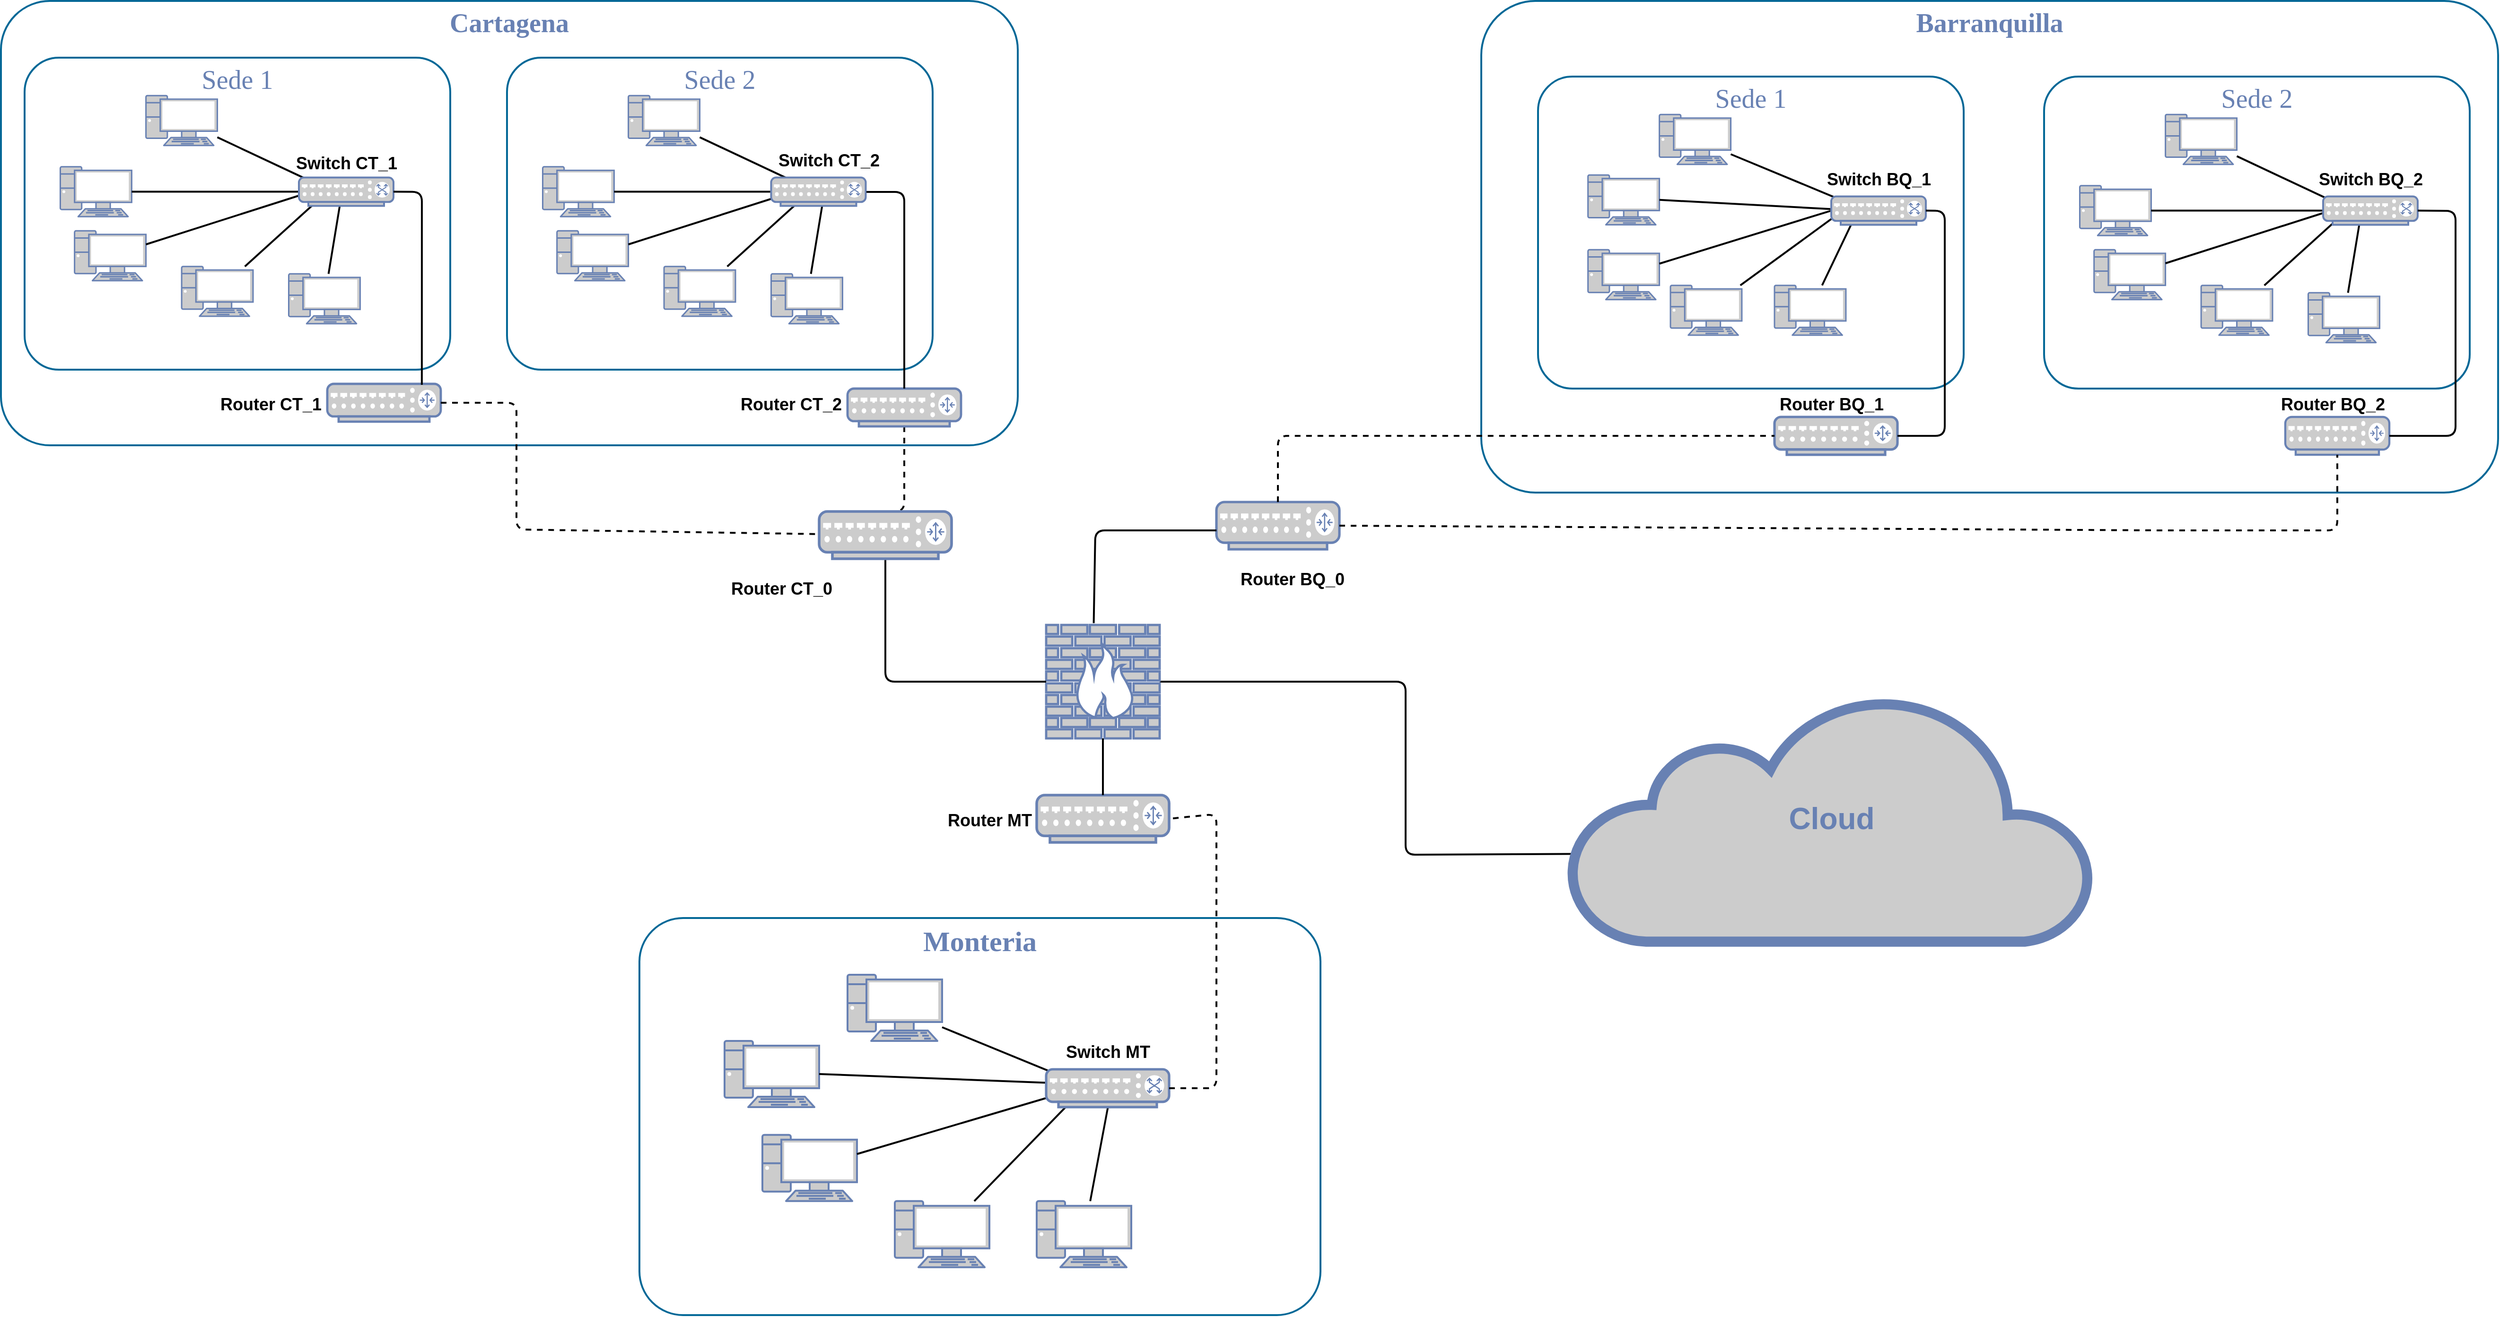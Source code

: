 <mxfile version="15.2.9" type="github">
  <diagram name="Page-1" id="bfe91b75-5d2c-26a0-9c1d-138518896778">
    <mxGraphModel dx="2844" dy="1600" grid="1" gridSize="10" guides="1" tooltips="1" connect="1" arrows="1" fold="1" page="1" pageScale="1" pageWidth="1100" pageHeight="850" background="none" math="0" shadow="0">
      <root>
        <mxCell id="0" />
        <mxCell id="1" parent="0" />
        <mxCell id="7c3789c024ecab99-81" value="&lt;b&gt;&lt;font style=&quot;font-size: 30px&quot;&gt;Monteria&lt;/font&gt;&lt;/b&gt;" style="rounded=1;whiteSpace=wrap;html=1;shadow=0;comic=0;strokeColor=#036897;strokeWidth=2;fillColor=none;fontFamily=Verdana;fontSize=28;fontColor=#6881B3;align=center;arcSize=11;verticalAlign=top;" parent="1" vertex="1">
          <mxGeometry x="750" y="990" width="720" height="420" as="geometry" />
        </mxCell>
        <mxCell id="7c3789c024ecab99-78" value="&lt;b&gt;Cartagena&lt;/b&gt;" style="rounded=1;whiteSpace=wrap;html=1;shadow=0;comic=0;strokeColor=#036897;strokeWidth=2;fillColor=none;fontFamily=Verdana;fontSize=28;fontColor=#6881B3;align=center;arcSize=11;verticalAlign=top;" parent="1" vertex="1">
          <mxGeometry x="75" y="20" width="1075" height="470" as="geometry" />
        </mxCell>
        <mxCell id="7c3789c024ecab99-55" style="edgeStyle=none;html=1;labelBackgroundColor=none;endArrow=none;endFill=0;strokeWidth=2;fontFamily=Verdana;fontSize=28;fontColor=#6881B3;entryX=0.03;entryY=0.643;entryDx=0;entryDy=0;entryPerimeter=0;" parent="1" source="7c3789c024ecab99-8" target="7c3789c024ecab99-53" edge="1">
          <mxGeometry relative="1" as="geometry">
            <mxPoint x="1677" y="730" as="targetPoint" />
            <Array as="points">
              <mxPoint x="1560" y="740" />
              <mxPoint x="1560" y="923" />
            </Array>
          </mxGeometry>
        </mxCell>
        <mxCell id="7c3789c024ecab99-8" value="" style="fontColor=#0066CC;verticalAlign=top;verticalLabelPosition=bottom;labelPosition=center;align=center;html=1;fillColor=#CCCCCC;strokeColor=#6881B3;gradientColor=none;gradientDirection=north;strokeWidth=2;shape=mxgraph.networks.firewall;rounded=0;shadow=0;comic=0;" parent="1" vertex="1">
          <mxGeometry x="1180" y="680" width="120" height="120" as="geometry" />
        </mxCell>
        <mxCell id="7c3789c024ecab99-18" style="edgeStyle=orthogonalEdgeStyle;html=1;labelBackgroundColor=none;endArrow=none;endFill=0;strokeWidth=2;fontFamily=Verdana;fontSize=15;fontColor=#036897;exitX=0.5;exitY=1;exitDx=0;exitDy=0;exitPerimeter=0;dashed=1;entryX=0.5;entryY=0;entryDx=0;entryDy=0;entryPerimeter=0;" parent="1" source="yyra12qCLpLjniCXc0N1-67" target="7c3789c024ecab99-10" edge="1">
          <mxGeometry relative="1" as="geometry">
            <mxPoint x="1110" y="310" as="targetPoint" />
            <Array as="points">
              <mxPoint x="1030" y="560" />
            </Array>
            <mxPoint x="1240" y="140" as="sourcePoint" />
          </mxGeometry>
        </mxCell>
        <mxCell id="7c3789c024ecab99-52" style="edgeStyle=none;html=1;labelBackgroundColor=none;endArrow=none;endFill=0;strokeWidth=2;fontFamily=Verdana;fontSize=15;fontColor=#036897;entryX=0;entryY=0.5;entryDx=0;entryDy=0;entryPerimeter=0;" parent="1" source="7c3789c024ecab99-10" target="7c3789c024ecab99-8" edge="1">
          <mxGeometry relative="1" as="geometry">
            <mxPoint x="1030" y="800" as="targetPoint" />
            <Array as="points">
              <mxPoint x="1010" y="740" />
            </Array>
          </mxGeometry>
        </mxCell>
        <mxCell id="7c3789c024ecab99-10" value="" style="fontColor=#0066CC;verticalAlign=top;verticalLabelPosition=bottom;labelPosition=center;align=center;html=1;fillColor=#CCCCCC;strokeColor=#6881B3;gradientColor=none;gradientDirection=north;strokeWidth=2;shape=mxgraph.networks.router;rounded=0;shadow=0;comic=0;" parent="1" vertex="1">
          <mxGeometry x="940" y="560" width="140" height="50" as="geometry" />
        </mxCell>
        <mxCell id="7c3789c024ecab99-34" value="" style="fontColor=#0066CC;verticalAlign=top;verticalLabelPosition=bottom;labelPosition=center;align=center;html=1;fillColor=#CCCCCC;strokeColor=#6881B3;gradientColor=none;gradientDirection=north;strokeWidth=2;shape=mxgraph.networks.pc;rounded=0;shadow=0;comic=0;" parent="1" vertex="1">
          <mxGeometry x="970.0" y="1050.002" width="100" height="70" as="geometry" />
        </mxCell>
        <mxCell id="7c3789c024ecab99-35" value="" style="fontColor=#0066CC;verticalAlign=top;verticalLabelPosition=bottom;labelPosition=center;align=center;html=1;fillColor=#CCCCCC;strokeColor=#6881B3;gradientColor=none;gradientDirection=north;strokeWidth=2;shape=mxgraph.networks.pc;rounded=0;shadow=0;comic=0;" parent="1" vertex="1">
          <mxGeometry x="840.0" y="1120.002" width="100" height="70" as="geometry" />
        </mxCell>
        <mxCell id="7c3789c024ecab99-37" value="" style="fontColor=#0066CC;verticalAlign=top;verticalLabelPosition=bottom;labelPosition=center;align=center;html=1;fillColor=#CCCCCC;strokeColor=#6881B3;gradientColor=none;gradientDirection=north;strokeWidth=2;shape=mxgraph.networks.pc;rounded=0;shadow=0;comic=0;" parent="1" vertex="1">
          <mxGeometry x="880.0" y="1219.412" width="100" height="70" as="geometry" />
        </mxCell>
        <mxCell id="7c3789c024ecab99-39" value="" style="fontColor=#0066CC;verticalAlign=top;verticalLabelPosition=bottom;labelPosition=center;align=center;html=1;fillColor=#CCCCCC;strokeColor=#6881B3;gradientColor=none;gradientDirection=north;strokeWidth=2;shape=mxgraph.networks.pc;rounded=0;shadow=0;comic=0;" parent="1" vertex="1">
          <mxGeometry x="1020.0" y="1289.412" width="100" height="70" as="geometry" />
        </mxCell>
        <mxCell id="7c3789c024ecab99-41" value="" style="fontColor=#0066CC;verticalAlign=top;verticalLabelPosition=bottom;labelPosition=center;align=center;html=1;fillColor=#CCCCCC;strokeColor=#6881B3;gradientColor=none;gradientDirection=north;strokeWidth=2;shape=mxgraph.networks.pc;rounded=0;shadow=0;comic=0;" parent="1" vertex="1">
          <mxGeometry x="1170.0" y="1289.412" width="100" height="70" as="geometry" />
        </mxCell>
        <mxCell id="7c3789c024ecab99-33" style="edgeStyle=none;html=1;labelBackgroundColor=none;endArrow=none;endFill=0;strokeWidth=2;fontFamily=Verdana;fontSize=15;fontColor=#036897;" parent="1" source="7c3789c024ecab99-34" edge="1">
          <mxGeometry relative="1" as="geometry">
            <mxPoint x="1200" y="1158.81" as="targetPoint" />
          </mxGeometry>
        </mxCell>
        <mxCell id="7c3789c024ecab99-36" style="edgeStyle=none;html=1;labelBackgroundColor=none;endArrow=none;endFill=0;strokeWidth=2;fontFamily=Verdana;fontSize=15;fontColor=#036897;" parent="1" source="7c3789c024ecab99-37" edge="1">
          <mxGeometry relative="1" as="geometry">
            <mxPoint x="1200" y="1174.501" as="targetPoint" />
          </mxGeometry>
        </mxCell>
        <mxCell id="7c3789c024ecab99-38" style="edgeStyle=none;html=1;labelBackgroundColor=none;endArrow=none;endFill=0;strokeWidth=2;fontFamily=Verdana;fontSize=15;fontColor=#036897;" parent="1" source="7c3789c024ecab99-39" edge="1">
          <mxGeometry relative="1" as="geometry">
            <mxPoint x="1220" y="1170" as="targetPoint" />
          </mxGeometry>
        </mxCell>
        <mxCell id="7c3789c024ecab99-40" style="edgeStyle=none;html=1;labelBackgroundColor=none;endArrow=none;endFill=0;strokeWidth=2;fontFamily=Verdana;fontSize=15;fontColor=#036897;" parent="1" source="7c3789c024ecab99-41" edge="1">
          <mxGeometry relative="1" as="geometry">
            <mxPoint x="1247.177" y="1180" as="targetPoint" />
          </mxGeometry>
        </mxCell>
        <mxCell id="7c3789c024ecab99-53" value="&lt;b&gt;&lt;font style=&quot;font-size: 32px&quot;&gt;Cloud&lt;/font&gt;&lt;/b&gt;" style="html=1;fillColor=#CCCCCC;strokeColor=#6881B3;gradientColor=none;gradientDirection=north;strokeWidth=2;shape=mxgraph.networks.cloud;fontColor=#6881B3;rounded=0;shadow=0;comic=0;align=center;fontSize=28;" parent="1" vertex="1">
          <mxGeometry x="1735" y="755" width="550" height="260" as="geometry" />
        </mxCell>
        <mxCell id="yyra12qCLpLjniCXc0N1-17" value="" style="group" vertex="1" connectable="0" parent="1">
          <mxGeometry x="100" y="80" width="450" height="330" as="geometry" />
        </mxCell>
        <mxCell id="7c3789c024ecab99-82" value="Sede 1" style="rounded=1;whiteSpace=wrap;html=1;shadow=0;comic=0;strokeColor=#036897;strokeWidth=2;fillColor=none;fontFamily=Verdana;fontSize=28;fontColor=#6881B3;align=center;arcSize=11;verticalAlign=top;" parent="yyra12qCLpLjniCXc0N1-17" vertex="1">
          <mxGeometry width="450" height="330" as="geometry" />
        </mxCell>
        <mxCell id="7c3789c024ecab99-61" value="" style="fontColor=#0066CC;verticalAlign=top;verticalLabelPosition=bottom;labelPosition=center;align=center;html=1;fillColor=#CCCCCC;strokeColor=#6881B3;gradientColor=none;gradientDirection=north;strokeWidth=2;shape=mxgraph.networks.pc;rounded=0;shadow=0;comic=0;" parent="yyra12qCLpLjniCXc0N1-17" vertex="1">
          <mxGeometry x="128.302" y="40.119" width="75.472" height="52.706" as="geometry" />
        </mxCell>
        <mxCell id="7c3789c024ecab99-62" value="" style="fontColor=#0066CC;verticalAlign=top;verticalLabelPosition=bottom;labelPosition=center;align=center;html=1;fillColor=#CCCCCC;strokeColor=#6881B3;gradientColor=none;gradientDirection=north;strokeWidth=2;shape=mxgraph.networks.pc;rounded=0;shadow=0;comic=0;" parent="yyra12qCLpLjniCXc0N1-17" vertex="1">
          <mxGeometry x="37.736" y="115.413" width="75.472" height="52.706" as="geometry" />
        </mxCell>
        <mxCell id="7c3789c024ecab99-63" value="" style="fontColor=#0066CC;verticalAlign=top;verticalLabelPosition=bottom;labelPosition=center;align=center;html=1;fillColor=#CCCCCC;strokeColor=#6881B3;gradientColor=none;gradientDirection=north;strokeWidth=2;shape=mxgraph.networks.pc;rounded=0;shadow=0;comic=0;" parent="yyra12qCLpLjniCXc0N1-17" vertex="1">
          <mxGeometry x="52.83" y="183.178" width="75.472" height="52.706" as="geometry" />
        </mxCell>
        <mxCell id="7c3789c024ecab99-64" value="" style="fontColor=#0066CC;verticalAlign=top;verticalLabelPosition=bottom;labelPosition=center;align=center;html=1;fillColor=#CCCCCC;strokeColor=#6881B3;gradientColor=none;gradientDirection=north;strokeWidth=2;shape=mxgraph.networks.pc;rounded=0;shadow=0;comic=0;" parent="yyra12qCLpLjniCXc0N1-17" vertex="1">
          <mxGeometry x="166.038" y="220.825" width="75.472" height="52.706" as="geometry" />
        </mxCell>
        <mxCell id="7c3789c024ecab99-65" value="" style="fontColor=#0066CC;verticalAlign=top;verticalLabelPosition=bottom;labelPosition=center;align=center;html=1;fillColor=#CCCCCC;strokeColor=#6881B3;gradientColor=none;gradientDirection=north;strokeWidth=2;shape=mxgraph.networks.pc;rounded=0;shadow=0;comic=0;" parent="yyra12qCLpLjniCXc0N1-17" vertex="1">
          <mxGeometry x="279.245" y="228.663" width="75.472" height="52.706" as="geometry" />
        </mxCell>
        <mxCell id="7c3789c024ecab99-68" style="edgeStyle=none;html=1;labelBackgroundColor=none;endArrow=none;endFill=0;strokeWidth=2;fontFamily=Verdana;fontSize=15;fontColor=#036897;" parent="yyra12qCLpLjniCXc0N1-17" source="7c3789c024ecab99-61" edge="1">
          <mxGeometry y="10" as="geometry">
            <mxPoint x="301.887" y="130.327" as="targetPoint" />
          </mxGeometry>
        </mxCell>
        <mxCell id="7c3789c024ecab99-69" style="edgeStyle=none;html=1;labelBackgroundColor=none;endArrow=none;endFill=0;strokeWidth=2;fontFamily=Verdana;fontSize=15;fontColor=#036897;" parent="yyra12qCLpLjniCXc0N1-17" source="7c3789c024ecab99-63" edge="1">
          <mxGeometry y="10" as="geometry">
            <mxPoint x="301.887" y="142.142" as="targetPoint" />
          </mxGeometry>
        </mxCell>
        <mxCell id="7c3789c024ecab99-70" style="edgeStyle=none;html=1;labelBackgroundColor=none;endArrow=none;endFill=0;strokeWidth=2;fontFamily=Verdana;fontSize=15;fontColor=#036897;" parent="yyra12qCLpLjniCXc0N1-17" source="7c3789c024ecab99-64" edge="1">
          <mxGeometry y="10" as="geometry">
            <mxPoint x="311.502" y="149.604" as="targetPoint" />
          </mxGeometry>
        </mxCell>
        <mxCell id="7c3789c024ecab99-71" style="edgeStyle=none;html=1;labelBackgroundColor=none;endArrow=none;endFill=0;strokeWidth=2;fontFamily=Verdana;fontSize=15;fontColor=#036897;" parent="yyra12qCLpLjniCXc0N1-17" source="7c3789c024ecab99-65" edge="1">
          <mxGeometry y="10" as="geometry">
            <mxPoint x="334.35" y="149.604" as="targetPoint" />
          </mxGeometry>
        </mxCell>
        <mxCell id="yyra12qCLpLjniCXc0N1-8" value="" style="endArrow=none;html=1;entryX=0;entryY=0.5;entryDx=0;entryDy=0;entryPerimeter=0;exitX=1;exitY=0.5;exitDx=0;exitDy=0;exitPerimeter=0;strokeWidth=2;strokeColor=#000000;" edge="1" parent="yyra12qCLpLjniCXc0N1-17" source="7c3789c024ecab99-62">
          <mxGeometry y="10" width="50" height="50" as="geometry">
            <mxPoint x="158.491" y="168.118" as="sourcePoint" />
            <mxPoint x="294.34" y="141.765" as="targetPoint" />
          </mxGeometry>
        </mxCell>
        <mxCell id="yyra12qCLpLjniCXc0N1-116" value="" style="fontColor=#0066CC;verticalAlign=top;verticalLabelPosition=bottom;labelPosition=center;align=center;html=1;outlineConnect=0;fillColor=#CCCCCC;strokeColor=#6881B3;gradientColor=none;gradientDirection=north;strokeWidth=2;shape=mxgraph.networks.switch;" vertex="1" parent="yyra12qCLpLjniCXc0N1-17">
          <mxGeometry x="290" y="126.77" width="100" height="30" as="geometry" />
        </mxCell>
        <mxCell id="yyra12qCLpLjniCXc0N1-124" value="&lt;font style=&quot;font-size: 18px&quot;&gt;Switch CT_1&lt;/font&gt;" style="text;strokeColor=none;fillColor=none;html=1;fontSize=24;fontStyle=1;verticalAlign=middle;align=center;strokeWidth=0;" vertex="1" parent="yyra12qCLpLjniCXc0N1-17">
          <mxGeometry x="290" y="90" width="100" height="40" as="geometry" />
        </mxCell>
        <mxCell id="yyra12qCLpLjniCXc0N1-18" value="" style="group" vertex="1" connectable="0" parent="1">
          <mxGeometry x="610" y="80" width="450" height="330" as="geometry" />
        </mxCell>
        <mxCell id="yyra12qCLpLjniCXc0N1-19" value="Sede 2" style="rounded=1;whiteSpace=wrap;html=1;shadow=0;comic=0;strokeColor=#036897;strokeWidth=2;fillColor=none;fontFamily=Verdana;fontSize=28;fontColor=#6881B3;align=center;arcSize=11;verticalAlign=top;" vertex="1" parent="yyra12qCLpLjniCXc0N1-18">
          <mxGeometry width="450" height="330" as="geometry" />
        </mxCell>
        <mxCell id="yyra12qCLpLjniCXc0N1-20" value="" style="fontColor=#0066CC;verticalAlign=top;verticalLabelPosition=bottom;labelPosition=center;align=center;html=1;fillColor=#CCCCCC;strokeColor=#6881B3;gradientColor=none;gradientDirection=north;strokeWidth=2;shape=mxgraph.networks.pc;rounded=0;shadow=0;comic=0;" vertex="1" parent="yyra12qCLpLjniCXc0N1-18">
          <mxGeometry x="128.302" y="40.119" width="75.472" height="52.706" as="geometry" />
        </mxCell>
        <mxCell id="yyra12qCLpLjniCXc0N1-21" value="" style="fontColor=#0066CC;verticalAlign=top;verticalLabelPosition=bottom;labelPosition=center;align=center;html=1;fillColor=#CCCCCC;strokeColor=#6881B3;gradientColor=none;gradientDirection=north;strokeWidth=2;shape=mxgraph.networks.pc;rounded=0;shadow=0;comic=0;" vertex="1" parent="yyra12qCLpLjniCXc0N1-18">
          <mxGeometry x="37.736" y="115.413" width="75.472" height="52.706" as="geometry" />
        </mxCell>
        <mxCell id="yyra12qCLpLjniCXc0N1-22" value="" style="fontColor=#0066CC;verticalAlign=top;verticalLabelPosition=bottom;labelPosition=center;align=center;html=1;fillColor=#CCCCCC;strokeColor=#6881B3;gradientColor=none;gradientDirection=north;strokeWidth=2;shape=mxgraph.networks.pc;rounded=0;shadow=0;comic=0;" vertex="1" parent="yyra12qCLpLjniCXc0N1-18">
          <mxGeometry x="52.83" y="183.178" width="75.472" height="52.706" as="geometry" />
        </mxCell>
        <mxCell id="yyra12qCLpLjniCXc0N1-23" value="" style="fontColor=#0066CC;verticalAlign=top;verticalLabelPosition=bottom;labelPosition=center;align=center;html=1;fillColor=#CCCCCC;strokeColor=#6881B3;gradientColor=none;gradientDirection=north;strokeWidth=2;shape=mxgraph.networks.pc;rounded=0;shadow=0;comic=0;" vertex="1" parent="yyra12qCLpLjniCXc0N1-18">
          <mxGeometry x="166.038" y="220.825" width="75.472" height="52.706" as="geometry" />
        </mxCell>
        <mxCell id="yyra12qCLpLjniCXc0N1-24" value="" style="fontColor=#0066CC;verticalAlign=top;verticalLabelPosition=bottom;labelPosition=center;align=center;html=1;fillColor=#CCCCCC;strokeColor=#6881B3;gradientColor=none;gradientDirection=north;strokeWidth=2;shape=mxgraph.networks.pc;rounded=0;shadow=0;comic=0;" vertex="1" parent="yyra12qCLpLjniCXc0N1-18">
          <mxGeometry x="279.245" y="228.663" width="75.472" height="52.706" as="geometry" />
        </mxCell>
        <mxCell id="yyra12qCLpLjniCXc0N1-25" style="edgeStyle=none;html=1;labelBackgroundColor=none;endArrow=none;endFill=0;strokeWidth=2;fontFamily=Verdana;fontSize=15;fontColor=#036897;" edge="1" parent="yyra12qCLpLjniCXc0N1-18" source="yyra12qCLpLjniCXc0N1-20">
          <mxGeometry y="10" as="geometry">
            <mxPoint x="301.887" y="130.327" as="targetPoint" />
          </mxGeometry>
        </mxCell>
        <mxCell id="yyra12qCLpLjniCXc0N1-26" style="edgeStyle=none;html=1;labelBackgroundColor=none;endArrow=none;endFill=0;strokeWidth=2;fontFamily=Verdana;fontSize=15;fontColor=#036897;" edge="1" parent="yyra12qCLpLjniCXc0N1-18" source="yyra12qCLpLjniCXc0N1-22">
          <mxGeometry y="10" as="geometry">
            <mxPoint x="301.887" y="142.142" as="targetPoint" />
          </mxGeometry>
        </mxCell>
        <mxCell id="yyra12qCLpLjniCXc0N1-27" style="edgeStyle=none;html=1;labelBackgroundColor=none;endArrow=none;endFill=0;strokeWidth=2;fontFamily=Verdana;fontSize=15;fontColor=#036897;" edge="1" parent="yyra12qCLpLjniCXc0N1-18" source="yyra12qCLpLjniCXc0N1-23">
          <mxGeometry y="10" as="geometry">
            <mxPoint x="311.502" y="149.604" as="targetPoint" />
          </mxGeometry>
        </mxCell>
        <mxCell id="yyra12qCLpLjniCXc0N1-28" style="edgeStyle=none;html=1;labelBackgroundColor=none;endArrow=none;endFill=0;strokeWidth=2;fontFamily=Verdana;fontSize=15;fontColor=#036897;" edge="1" parent="yyra12qCLpLjniCXc0N1-18" source="yyra12qCLpLjniCXc0N1-24">
          <mxGeometry y="10" as="geometry">
            <mxPoint x="334.35" y="149.604" as="targetPoint" />
          </mxGeometry>
        </mxCell>
        <mxCell id="yyra12qCLpLjniCXc0N1-31" value="" style="endArrow=none;html=1;entryX=0;entryY=0.5;entryDx=0;entryDy=0;entryPerimeter=0;exitX=1;exitY=0.5;exitDx=0;exitDy=0;exitPerimeter=0;strokeWidth=2;strokeColor=#000000;" edge="1" parent="yyra12qCLpLjniCXc0N1-18" source="yyra12qCLpLjniCXc0N1-21">
          <mxGeometry y="10" width="50" height="50" as="geometry">
            <mxPoint x="158.491" y="168.118" as="sourcePoint" />
            <mxPoint x="294.34" y="141.765" as="targetPoint" />
          </mxGeometry>
        </mxCell>
        <mxCell id="yyra12qCLpLjniCXc0N1-118" value="" style="fontColor=#0066CC;verticalAlign=top;verticalLabelPosition=bottom;labelPosition=center;align=center;html=1;outlineConnect=0;fillColor=#CCCCCC;strokeColor=#6881B3;gradientColor=none;gradientDirection=north;strokeWidth=2;shape=mxgraph.networks.switch;" vertex="1" parent="yyra12qCLpLjniCXc0N1-18">
          <mxGeometry x="279.25" y="126.77" width="100" height="30" as="geometry" />
        </mxCell>
        <mxCell id="yyra12qCLpLjniCXc0N1-125" value="&lt;font style=&quot;font-size: 18px&quot;&gt;Switch CT_2&lt;/font&gt;" style="text;strokeColor=none;fillColor=none;html=1;fontSize=24;fontStyle=1;verticalAlign=middle;align=center;strokeWidth=0;" vertex="1" parent="yyra12qCLpLjniCXc0N1-18">
          <mxGeometry x="290" y="86.77" width="100" height="40" as="geometry" />
        </mxCell>
        <mxCell id="yyra12qCLpLjniCXc0N1-33" style="edgeStyle=none;html=1;labelBackgroundColor=none;endArrow=none;endFill=0;strokeWidth=2;fontFamily=Verdana;fontSize=15;fontColor=#036897;exitX=1;exitY=0.5;exitDx=0;exitDy=0;exitPerimeter=0;entryX=0;entryY=0.5;entryDx=0;entryDy=0;entryPerimeter=0;" edge="1" parent="1" source="7c3789c024ecab99-35">
          <mxGeometry relative="1" as="geometry">
            <mxPoint x="1200" y="1165" as="targetPoint" />
            <mxPoint x="970" y="1096.969" as="sourcePoint" />
          </mxGeometry>
        </mxCell>
        <mxCell id="yyra12qCLpLjniCXc0N1-34" value="&lt;b&gt;Barranquilla&lt;/b&gt;" style="rounded=1;whiteSpace=wrap;html=1;shadow=0;comic=0;strokeColor=#036897;strokeWidth=2;fillColor=none;fontFamily=Verdana;fontSize=28;fontColor=#6881B3;align=center;arcSize=11;verticalAlign=top;" vertex="1" parent="1">
          <mxGeometry x="1640" y="20" width="1075" height="520" as="geometry" />
        </mxCell>
        <mxCell id="yyra12qCLpLjniCXc0N1-35" value="" style="group" vertex="1" connectable="0" parent="1">
          <mxGeometry x="1700" y="100" width="450" height="330" as="geometry" />
        </mxCell>
        <mxCell id="yyra12qCLpLjniCXc0N1-36" value="Sede 1" style="rounded=1;whiteSpace=wrap;html=1;shadow=0;comic=0;strokeColor=#036897;strokeWidth=2;fillColor=none;fontFamily=Verdana;fontSize=28;fontColor=#6881B3;align=center;arcSize=11;verticalAlign=top;" vertex="1" parent="yyra12qCLpLjniCXc0N1-35">
          <mxGeometry width="450" height="330" as="geometry" />
        </mxCell>
        <mxCell id="yyra12qCLpLjniCXc0N1-37" value="" style="fontColor=#0066CC;verticalAlign=top;verticalLabelPosition=bottom;labelPosition=center;align=center;html=1;fillColor=#CCCCCC;strokeColor=#6881B3;gradientColor=none;gradientDirection=north;strokeWidth=2;shape=mxgraph.networks.pc;rounded=0;shadow=0;comic=0;" vertex="1" parent="yyra12qCLpLjniCXc0N1-35">
          <mxGeometry x="128.302" y="40.119" width="75.472" height="52.706" as="geometry" />
        </mxCell>
        <mxCell id="yyra12qCLpLjniCXc0N1-38" value="" style="fontColor=#0066CC;verticalAlign=top;verticalLabelPosition=bottom;labelPosition=center;align=center;html=1;fillColor=#CCCCCC;strokeColor=#6881B3;gradientColor=none;gradientDirection=north;strokeWidth=2;shape=mxgraph.networks.pc;rounded=0;shadow=0;comic=0;" vertex="1" parent="yyra12qCLpLjniCXc0N1-35">
          <mxGeometry x="52.826" y="104.063" width="75.472" height="52.706" as="geometry" />
        </mxCell>
        <mxCell id="yyra12qCLpLjniCXc0N1-39" value="" style="fontColor=#0066CC;verticalAlign=top;verticalLabelPosition=bottom;labelPosition=center;align=center;html=1;fillColor=#CCCCCC;strokeColor=#6881B3;gradientColor=none;gradientDirection=north;strokeWidth=2;shape=mxgraph.networks.pc;rounded=0;shadow=0;comic=0;" vertex="1" parent="yyra12qCLpLjniCXc0N1-35">
          <mxGeometry x="52.83" y="183.178" width="75.472" height="52.706" as="geometry" />
        </mxCell>
        <mxCell id="yyra12qCLpLjniCXc0N1-40" value="" style="fontColor=#0066CC;verticalAlign=top;verticalLabelPosition=bottom;labelPosition=center;align=center;html=1;fillColor=#CCCCCC;strokeColor=#6881B3;gradientColor=none;gradientDirection=north;strokeWidth=2;shape=mxgraph.networks.pc;rounded=0;shadow=0;comic=0;" vertex="1" parent="yyra12qCLpLjniCXc0N1-35">
          <mxGeometry x="139.998" y="220.825" width="75.472" height="52.706" as="geometry" />
        </mxCell>
        <mxCell id="yyra12qCLpLjniCXc0N1-41" value="" style="fontColor=#0066CC;verticalAlign=top;verticalLabelPosition=bottom;labelPosition=center;align=center;html=1;fillColor=#CCCCCC;strokeColor=#6881B3;gradientColor=none;gradientDirection=north;strokeWidth=2;shape=mxgraph.networks.pc;rounded=0;shadow=0;comic=0;" vertex="1" parent="yyra12qCLpLjniCXc0N1-35">
          <mxGeometry x="249.995" y="220.823" width="75.472" height="52.706" as="geometry" />
        </mxCell>
        <mxCell id="yyra12qCLpLjniCXc0N1-42" style="edgeStyle=none;html=1;labelBackgroundColor=none;endArrow=none;endFill=0;strokeWidth=2;fontFamily=Verdana;fontSize=15;fontColor=#036897;entryX=0.05;entryY=0.05;entryDx=0;entryDy=0;entryPerimeter=0;" edge="1" parent="yyra12qCLpLjniCXc0N1-35" source="yyra12qCLpLjniCXc0N1-37" target="yyra12qCLpLjniCXc0N1-82">
          <mxGeometry y="10" as="geometry">
            <mxPoint x="310" y="120" as="targetPoint" />
          </mxGeometry>
        </mxCell>
        <mxCell id="yyra12qCLpLjniCXc0N1-43" style="edgeStyle=none;html=1;labelBackgroundColor=none;endArrow=none;endFill=0;strokeWidth=2;fontFamily=Verdana;fontSize=15;fontColor=#036897;entryX=0;entryY=0.5;entryDx=0;entryDy=0;entryPerimeter=0;" edge="1" parent="yyra12qCLpLjniCXc0N1-35" source="yyra12qCLpLjniCXc0N1-39" target="yyra12qCLpLjniCXc0N1-82">
          <mxGeometry y="10" as="geometry">
            <mxPoint x="301.887" y="142.142" as="targetPoint" />
          </mxGeometry>
        </mxCell>
        <mxCell id="yyra12qCLpLjniCXc0N1-44" style="edgeStyle=none;html=1;labelBackgroundColor=none;endArrow=none;endFill=0;strokeWidth=2;fontFamily=Verdana;fontSize=15;fontColor=#036897;" edge="1" parent="yyra12qCLpLjniCXc0N1-35" source="yyra12qCLpLjniCXc0N1-40">
          <mxGeometry y="10" as="geometry">
            <mxPoint x="311.502" y="149.604" as="targetPoint" />
          </mxGeometry>
        </mxCell>
        <mxCell id="yyra12qCLpLjniCXc0N1-45" style="edgeStyle=none;html=1;labelBackgroundColor=none;endArrow=none;endFill=0;strokeWidth=2;fontFamily=Verdana;fontSize=15;fontColor=#036897;" edge="1" parent="yyra12qCLpLjniCXc0N1-35" source="yyra12qCLpLjniCXc0N1-41">
          <mxGeometry y="10" as="geometry">
            <mxPoint x="334.35" y="149.604" as="targetPoint" />
          </mxGeometry>
        </mxCell>
        <mxCell id="yyra12qCLpLjniCXc0N1-47" value="" style="endArrow=none;html=1;entryX=0;entryY=0.5;entryDx=0;entryDy=0;entryPerimeter=0;exitX=1;exitY=0.5;exitDx=0;exitDy=0;exitPerimeter=0;strokeWidth=2;strokeColor=#000000;" edge="1" parent="yyra12qCLpLjniCXc0N1-35" source="yyra12qCLpLjniCXc0N1-38">
          <mxGeometry y="10" width="50" height="50" as="geometry">
            <mxPoint x="158.491" y="168.118" as="sourcePoint" />
            <mxPoint x="340.0" y="141.765" as="targetPoint" />
          </mxGeometry>
        </mxCell>
        <mxCell id="yyra12qCLpLjniCXc0N1-82" value="" style="fontColor=#0066CC;verticalAlign=top;verticalLabelPosition=bottom;labelPosition=center;align=center;html=1;outlineConnect=0;fillColor=#CCCCCC;strokeColor=#6881B3;gradientColor=none;gradientDirection=north;strokeWidth=2;shape=mxgraph.networks.switch;" vertex="1" parent="yyra12qCLpLjniCXc0N1-35">
          <mxGeometry x="310" y="126.77" width="100" height="30" as="geometry" />
        </mxCell>
        <mxCell id="yyra12qCLpLjniCXc0N1-126" value="&lt;font style=&quot;font-size: 18px&quot;&gt;Switch BQ_1&lt;/font&gt;" style="text;strokeColor=none;fillColor=none;html=1;fontSize=24;fontStyle=1;verticalAlign=middle;align=center;strokeWidth=0;" vertex="1" parent="yyra12qCLpLjniCXc0N1-35">
          <mxGeometry x="310" y="86.77" width="100" height="40" as="geometry" />
        </mxCell>
        <mxCell id="yyra12qCLpLjniCXc0N1-48" value="" style="group" vertex="1" connectable="0" parent="1">
          <mxGeometry x="2235" y="100" width="450" height="330" as="geometry" />
        </mxCell>
        <mxCell id="yyra12qCLpLjniCXc0N1-49" value="Sede 2" style="rounded=1;whiteSpace=wrap;html=1;shadow=0;comic=0;strokeColor=#036897;strokeWidth=2;fillColor=none;fontFamily=Verdana;fontSize=28;fontColor=#6881B3;align=center;arcSize=11;verticalAlign=top;" vertex="1" parent="yyra12qCLpLjniCXc0N1-48">
          <mxGeometry width="450" height="330" as="geometry" />
        </mxCell>
        <mxCell id="yyra12qCLpLjniCXc0N1-50" value="" style="fontColor=#0066CC;verticalAlign=top;verticalLabelPosition=bottom;labelPosition=center;align=center;html=1;fillColor=#CCCCCC;strokeColor=#6881B3;gradientColor=none;gradientDirection=north;strokeWidth=2;shape=mxgraph.networks.pc;rounded=0;shadow=0;comic=0;" vertex="1" parent="yyra12qCLpLjniCXc0N1-48">
          <mxGeometry x="128.302" y="40.119" width="75.472" height="52.706" as="geometry" />
        </mxCell>
        <mxCell id="yyra12qCLpLjniCXc0N1-51" value="" style="fontColor=#0066CC;verticalAlign=top;verticalLabelPosition=bottom;labelPosition=center;align=center;html=1;fillColor=#CCCCCC;strokeColor=#6881B3;gradientColor=none;gradientDirection=north;strokeWidth=2;shape=mxgraph.networks.pc;rounded=0;shadow=0;comic=0;" vertex="1" parent="yyra12qCLpLjniCXc0N1-48">
          <mxGeometry x="37.736" y="115.413" width="75.472" height="52.706" as="geometry" />
        </mxCell>
        <mxCell id="yyra12qCLpLjniCXc0N1-52" value="" style="fontColor=#0066CC;verticalAlign=top;verticalLabelPosition=bottom;labelPosition=center;align=center;html=1;fillColor=#CCCCCC;strokeColor=#6881B3;gradientColor=none;gradientDirection=north;strokeWidth=2;shape=mxgraph.networks.pc;rounded=0;shadow=0;comic=0;" vertex="1" parent="yyra12qCLpLjniCXc0N1-48">
          <mxGeometry x="52.83" y="183.178" width="75.472" height="52.706" as="geometry" />
        </mxCell>
        <mxCell id="yyra12qCLpLjniCXc0N1-53" value="" style="fontColor=#0066CC;verticalAlign=top;verticalLabelPosition=bottom;labelPosition=center;align=center;html=1;fillColor=#CCCCCC;strokeColor=#6881B3;gradientColor=none;gradientDirection=north;strokeWidth=2;shape=mxgraph.networks.pc;rounded=0;shadow=0;comic=0;" vertex="1" parent="yyra12qCLpLjniCXc0N1-48">
          <mxGeometry x="166.038" y="220.825" width="75.472" height="52.706" as="geometry" />
        </mxCell>
        <mxCell id="yyra12qCLpLjniCXc0N1-54" value="" style="fontColor=#0066CC;verticalAlign=top;verticalLabelPosition=bottom;labelPosition=center;align=center;html=1;fillColor=#CCCCCC;strokeColor=#6881B3;gradientColor=none;gradientDirection=north;strokeWidth=2;shape=mxgraph.networks.pc;rounded=0;shadow=0;comic=0;" vertex="1" parent="yyra12qCLpLjniCXc0N1-48">
          <mxGeometry x="279.245" y="228.663" width="75.472" height="52.706" as="geometry" />
        </mxCell>
        <mxCell id="yyra12qCLpLjniCXc0N1-55" style="edgeStyle=none;html=1;labelBackgroundColor=none;endArrow=none;endFill=0;strokeWidth=2;fontFamily=Verdana;fontSize=15;fontColor=#036897;" edge="1" parent="yyra12qCLpLjniCXc0N1-48" source="yyra12qCLpLjniCXc0N1-50">
          <mxGeometry y="10" as="geometry">
            <mxPoint x="301.887" y="130.327" as="targetPoint" />
          </mxGeometry>
        </mxCell>
        <mxCell id="yyra12qCLpLjniCXc0N1-56" style="edgeStyle=none;html=1;labelBackgroundColor=none;endArrow=none;endFill=0;strokeWidth=2;fontFamily=Verdana;fontSize=15;fontColor=#036897;" edge="1" parent="yyra12qCLpLjniCXc0N1-48" source="yyra12qCLpLjniCXc0N1-52">
          <mxGeometry y="10" as="geometry">
            <mxPoint x="301.887" y="142.142" as="targetPoint" />
          </mxGeometry>
        </mxCell>
        <mxCell id="yyra12qCLpLjniCXc0N1-57" style="edgeStyle=none;html=1;labelBackgroundColor=none;endArrow=none;endFill=0;strokeWidth=2;fontFamily=Verdana;fontSize=15;fontColor=#036897;" edge="1" parent="yyra12qCLpLjniCXc0N1-48" source="yyra12qCLpLjniCXc0N1-53">
          <mxGeometry y="10" as="geometry">
            <mxPoint x="311.502" y="149.604" as="targetPoint" />
          </mxGeometry>
        </mxCell>
        <mxCell id="yyra12qCLpLjniCXc0N1-58" style="edgeStyle=none;html=1;labelBackgroundColor=none;endArrow=none;endFill=0;strokeWidth=2;fontFamily=Verdana;fontSize=15;fontColor=#036897;" edge="1" parent="yyra12qCLpLjniCXc0N1-48" source="yyra12qCLpLjniCXc0N1-54">
          <mxGeometry y="10" as="geometry">
            <mxPoint x="334.35" y="149.604" as="targetPoint" />
          </mxGeometry>
        </mxCell>
        <mxCell id="yyra12qCLpLjniCXc0N1-60" value="" style="endArrow=none;html=1;entryX=0;entryY=0.5;entryDx=0;entryDy=0;entryPerimeter=0;exitX=1;exitY=0.5;exitDx=0;exitDy=0;exitPerimeter=0;strokeWidth=2;strokeColor=#000000;" edge="1" parent="yyra12qCLpLjniCXc0N1-48" source="yyra12qCLpLjniCXc0N1-51">
          <mxGeometry y="10" width="50" height="50" as="geometry">
            <mxPoint x="158.491" y="168.118" as="sourcePoint" />
            <mxPoint x="294.34" y="141.765" as="targetPoint" />
          </mxGeometry>
        </mxCell>
        <mxCell id="yyra12qCLpLjniCXc0N1-98" value="" style="fontColor=#0066CC;verticalAlign=top;verticalLabelPosition=bottom;labelPosition=center;align=center;html=1;outlineConnect=0;fillColor=#CCCCCC;strokeColor=#6881B3;gradientColor=none;gradientDirection=north;strokeWidth=2;shape=mxgraph.networks.switch;" vertex="1" parent="yyra12qCLpLjniCXc0N1-48">
          <mxGeometry x="295" y="126.77" width="100" height="30" as="geometry" />
        </mxCell>
        <mxCell id="yyra12qCLpLjniCXc0N1-127" value="&lt;font style=&quot;font-size: 18px&quot;&gt;Switch BQ_2&lt;/font&gt;" style="text;strokeColor=none;fillColor=none;html=1;fontSize=24;fontStyle=1;verticalAlign=middle;align=center;strokeWidth=0;" vertex="1" parent="yyra12qCLpLjniCXc0N1-48">
          <mxGeometry x="295" y="86.77" width="100" height="40" as="geometry" />
        </mxCell>
        <mxCell id="yyra12qCLpLjniCXc0N1-64" value="" style="fontColor=#0066CC;verticalAlign=top;verticalLabelPosition=bottom;labelPosition=center;align=center;html=1;fillColor=#CCCCCC;strokeColor=#6881B3;gradientColor=none;gradientDirection=north;strokeWidth=2;shape=mxgraph.networks.router;rounded=0;shadow=0;comic=0;" vertex="1" parent="1">
          <mxGeometry x="1170" y="860" width="140" height="50" as="geometry" />
        </mxCell>
        <mxCell id="yyra12qCLpLjniCXc0N1-65" value="" style="fontColor=#0066CC;verticalAlign=top;verticalLabelPosition=bottom;labelPosition=center;align=center;html=1;fillColor=#CCCCCC;strokeColor=#6881B3;gradientColor=none;gradientDirection=north;strokeWidth=2;shape=mxgraph.networks.router;rounded=0;shadow=0;comic=0;" vertex="1" parent="1">
          <mxGeometry x="1360" y="550" width="130" height="50" as="geometry" />
        </mxCell>
        <mxCell id="yyra12qCLpLjniCXc0N1-66" value="" style="fontColor=#0066CC;verticalAlign=top;verticalLabelPosition=bottom;labelPosition=center;align=center;html=1;fillColor=#CCCCCC;strokeColor=#6881B3;gradientColor=none;gradientDirection=north;strokeWidth=2;shape=mxgraph.networks.router;rounded=0;shadow=0;comic=0;" vertex="1" parent="1">
          <mxGeometry x="420" y="425" width="120" height="40" as="geometry" />
        </mxCell>
        <mxCell id="yyra12qCLpLjniCXc0N1-67" value="" style="fontColor=#0066CC;verticalAlign=top;verticalLabelPosition=bottom;labelPosition=center;align=center;html=1;fillColor=#CCCCCC;strokeColor=#6881B3;gradientColor=none;gradientDirection=north;strokeWidth=2;shape=mxgraph.networks.router;rounded=0;shadow=0;comic=0;" vertex="1" parent="1">
          <mxGeometry x="970" y="430" width="120" height="40" as="geometry" />
        </mxCell>
        <mxCell id="yyra12qCLpLjniCXc0N1-69" value="" style="endArrow=none;html=1;strokeColor=#000000;strokeWidth=2;entryX=0.5;entryY=0;entryDx=0;entryDy=0;entryPerimeter=0;" edge="1" parent="1" target="yyra12qCLpLjniCXc0N1-67">
          <mxGeometry width="50" height="50" relative="1" as="geometry">
            <mxPoint x="990" y="222" as="sourcePoint" />
            <mxPoint x="1270" y="500" as="targetPoint" />
            <Array as="points">
              <mxPoint x="1030" y="222" />
            </Array>
          </mxGeometry>
        </mxCell>
        <mxCell id="yyra12qCLpLjniCXc0N1-72" value="" style="endArrow=none;html=1;strokeColor=#000000;strokeWidth=2;exitX=1;exitY=0.5;exitDx=0;exitDy=0;exitPerimeter=0;dashed=1;" edge="1" parent="1" source="yyra12qCLpLjniCXc0N1-66" target="7c3789c024ecab99-10">
          <mxGeometry width="50" height="50" relative="1" as="geometry">
            <mxPoint x="1310" y="700" as="sourcePoint" />
            <mxPoint x="1060" y="570" as="targetPoint" />
            <Array as="points">
              <mxPoint x="620" y="445" />
              <mxPoint x="620" y="579" />
            </Array>
          </mxGeometry>
        </mxCell>
        <mxCell id="yyra12qCLpLjniCXc0N1-73" value="" style="endArrow=none;html=1;strokeColor=#000000;strokeWidth=2;entryX=0.5;entryY=1;entryDx=0;entryDy=0;entryPerimeter=0;exitX=0.5;exitY=0;exitDx=0;exitDy=0;exitPerimeter=0;" edge="1" parent="1" source="yyra12qCLpLjniCXc0N1-64" target="7c3789c024ecab99-8">
          <mxGeometry width="50" height="50" relative="1" as="geometry">
            <mxPoint x="1540" y="933" as="sourcePoint" />
            <mxPoint x="1590" y="883" as="targetPoint" />
          </mxGeometry>
        </mxCell>
        <mxCell id="yyra12qCLpLjniCXc0N1-77" value="" style="fontColor=#0066CC;verticalAlign=top;verticalLabelPosition=bottom;labelPosition=center;align=center;html=1;fillColor=#CCCCCC;strokeColor=#6881B3;gradientColor=none;gradientDirection=north;strokeWidth=2;shape=mxgraph.networks.router;rounded=0;shadow=0;comic=0;" vertex="1" parent="1">
          <mxGeometry x="2490" y="460" width="110" height="40" as="geometry" />
        </mxCell>
        <mxCell id="yyra12qCLpLjniCXc0N1-78" value="" style="fontColor=#0066CC;verticalAlign=top;verticalLabelPosition=bottom;labelPosition=center;align=center;html=1;fillColor=#CCCCCC;strokeColor=#6881B3;gradientColor=none;gradientDirection=north;strokeWidth=2;shape=mxgraph.networks.router;rounded=0;shadow=0;comic=0;" vertex="1" parent="1">
          <mxGeometry x="1950" y="460" width="130" height="40" as="geometry" />
        </mxCell>
        <mxCell id="yyra12qCLpLjniCXc0N1-79" value="" style="endArrow=none;html=1;strokeColor=#000000;strokeWidth=2;exitX=1;exitY=0.5;exitDx=0;exitDy=0;exitPerimeter=0;entryX=1;entryY=0.5;entryDx=0;entryDy=0;entryPerimeter=0;" edge="1" parent="1" source="yyra12qCLpLjniCXc0N1-77" target="yyra12qCLpLjniCXc0N1-98">
          <mxGeometry width="50" height="50" relative="1" as="geometry">
            <mxPoint x="1810" y="650" as="sourcePoint" />
            <mxPoint x="2605" y="250" as="targetPoint" />
            <Array as="points">
              <mxPoint x="2670" y="480" />
              <mxPoint x="2670" y="242" />
            </Array>
          </mxGeometry>
        </mxCell>
        <mxCell id="yyra12qCLpLjniCXc0N1-84" value="" style="endArrow=none;html=1;strokeColor=#000000;strokeWidth=2;exitX=1;exitY=0.5;exitDx=0;exitDy=0;exitPerimeter=0;entryX=1;entryY=0.5;entryDx=0;entryDy=0;entryPerimeter=0;" edge="1" parent="1" source="yyra12qCLpLjniCXc0N1-78" target="yyra12qCLpLjniCXc0N1-82">
          <mxGeometry width="50" height="50" relative="1" as="geometry">
            <mxPoint x="2060" y="370" as="sourcePoint" />
            <mxPoint x="2110" y="320" as="targetPoint" />
            <Array as="points">
              <mxPoint x="2130" y="480" />
              <mxPoint x="2130" y="242" />
            </Array>
          </mxGeometry>
        </mxCell>
        <mxCell id="yyra12qCLpLjniCXc0N1-100" value="" style="endArrow=none;html=1;strokeColor=#000000;strokeWidth=2;entryX=0;entryY=0.5;entryDx=0;entryDy=0;entryPerimeter=0;exitX=0.5;exitY=0;exitDx=0;exitDy=0;exitPerimeter=0;dashed=1;" edge="1" parent="1" source="yyra12qCLpLjniCXc0N1-65" target="yyra12qCLpLjniCXc0N1-78">
          <mxGeometry width="50" height="50" relative="1" as="geometry">
            <mxPoint x="1790" y="530" as="sourcePoint" />
            <mxPoint x="1840" y="480" as="targetPoint" />
            <Array as="points">
              <mxPoint x="1425" y="480" />
            </Array>
          </mxGeometry>
        </mxCell>
        <mxCell id="yyra12qCLpLjniCXc0N1-101" value="" style="endArrow=none;html=1;strokeColor=#000000;strokeWidth=2;entryX=0.5;entryY=1;entryDx=0;entryDy=0;entryPerimeter=0;exitX=1;exitY=0.5;exitDx=0;exitDy=0;exitPerimeter=0;dashed=1;" edge="1" parent="1" source="yyra12qCLpLjniCXc0N1-65" target="yyra12qCLpLjniCXc0N1-77">
          <mxGeometry width="50" height="50" relative="1" as="geometry">
            <mxPoint x="2350" y="520" as="sourcePoint" />
            <mxPoint x="2400" y="470" as="targetPoint" />
            <Array as="points">
              <mxPoint x="2360" y="580" />
              <mxPoint x="2545" y="580" />
            </Array>
          </mxGeometry>
        </mxCell>
        <mxCell id="yyra12qCLpLjniCXc0N1-102" value="" style="endArrow=none;html=1;strokeColor=#000000;strokeWidth=2;exitX=0.419;exitY=-0.016;exitDx=0;exitDy=0;exitPerimeter=0;" edge="1" parent="1" source="7c3789c024ecab99-8">
          <mxGeometry width="50" height="50" relative="1" as="geometry">
            <mxPoint x="1540" y="640" as="sourcePoint" />
            <mxPoint x="1360" y="580" as="targetPoint" />
            <Array as="points">
              <mxPoint x="1232" y="580" />
            </Array>
          </mxGeometry>
        </mxCell>
        <mxCell id="yyra12qCLpLjniCXc0N1-117" value="" style="fontColor=#0066CC;verticalAlign=top;verticalLabelPosition=bottom;labelPosition=center;align=center;html=1;outlineConnect=0;fillColor=#CCCCCC;strokeColor=#6881B3;gradientColor=none;gradientDirection=north;strokeWidth=2;shape=mxgraph.networks.switch;" vertex="1" parent="1">
          <mxGeometry x="1180" y="1150" width="130" height="40" as="geometry" />
        </mxCell>
        <mxCell id="yyra12qCLpLjniCXc0N1-119" value="" style="endArrow=none;html=1;strokeColor=#000000;strokeWidth=2;entryX=1;entryY=0.5;entryDx=0;entryDy=0;entryPerimeter=0;exitX=0.833;exitY=0.025;exitDx=0;exitDy=0;exitPerimeter=0;" edge="1" parent="1" source="yyra12qCLpLjniCXc0N1-66" target="yyra12qCLpLjniCXc0N1-116">
          <mxGeometry width="50" height="50" relative="1" as="geometry">
            <mxPoint x="520" y="430" as="sourcePoint" />
            <mxPoint x="550" y="290" as="targetPoint" />
            <Array as="points">
              <mxPoint x="520" y="222" />
            </Array>
          </mxGeometry>
        </mxCell>
        <mxCell id="yyra12qCLpLjniCXc0N1-128" value="&lt;font style=&quot;font-size: 18px&quot;&gt;Router BQ_2&lt;/font&gt;" style="text;strokeColor=none;fillColor=none;html=1;fontSize=24;fontStyle=1;verticalAlign=middle;align=center;strokeWidth=0;" vertex="1" parent="1">
          <mxGeometry x="2490" y="425" width="100" height="40" as="geometry" />
        </mxCell>
        <mxCell id="yyra12qCLpLjniCXc0N1-129" value="&lt;font style=&quot;font-size: 18px&quot;&gt;Router BQ_1&lt;/font&gt;" style="text;strokeColor=none;fillColor=none;html=1;fontSize=24;fontStyle=1;verticalAlign=middle;align=center;strokeWidth=0;" vertex="1" parent="1">
          <mxGeometry x="1960" y="425" width="100" height="40" as="geometry" />
        </mxCell>
        <mxCell id="yyra12qCLpLjniCXc0N1-144" value="&lt;font style=&quot;font-size: 18px&quot;&gt;Router CT_2&lt;/font&gt;" style="text;strokeColor=none;fillColor=none;html=1;fontSize=24;fontStyle=1;verticalAlign=middle;align=center;strokeWidth=0;" vertex="1" parent="1">
          <mxGeometry x="860" y="425" width="100" height="40" as="geometry" />
        </mxCell>
        <mxCell id="yyra12qCLpLjniCXc0N1-145" value="&lt;font style=&quot;font-size: 18px&quot;&gt;Router CT_1&lt;/font&gt;" style="text;strokeColor=none;fillColor=none;html=1;fontSize=24;fontStyle=1;verticalAlign=middle;align=center;strokeWidth=0;" vertex="1" parent="1">
          <mxGeometry x="310" y="425" width="100" height="40" as="geometry" />
        </mxCell>
        <mxCell id="yyra12qCLpLjniCXc0N1-146" value="&lt;font style=&quot;font-size: 18px&quot;&gt;Router CT_0&lt;/font&gt;" style="text;strokeColor=none;fillColor=none;html=1;fontSize=24;fontStyle=1;verticalAlign=middle;align=center;strokeWidth=0;" vertex="1" parent="1">
          <mxGeometry x="850" y="620" width="100" height="40" as="geometry" />
        </mxCell>
        <mxCell id="yyra12qCLpLjniCXc0N1-147" value="&lt;font style=&quot;font-size: 18px&quot;&gt;Router BQ_0&lt;/font&gt;" style="text;strokeColor=none;fillColor=none;html=1;fontSize=24;fontStyle=1;verticalAlign=middle;align=center;strokeWidth=0;" vertex="1" parent="1">
          <mxGeometry x="1390" y="610" width="100" height="40" as="geometry" />
        </mxCell>
        <mxCell id="yyra12qCLpLjniCXc0N1-148" value="&lt;font style=&quot;font-size: 18px&quot;&gt;Router MT&lt;/font&gt;" style="text;strokeColor=none;fillColor=none;html=1;fontSize=24;fontStyle=1;verticalAlign=middle;align=center;strokeWidth=0;" vertex="1" parent="1">
          <mxGeometry x="1070" y="865" width="100" height="40" as="geometry" />
        </mxCell>
        <mxCell id="yyra12qCLpLjniCXc0N1-149" value="" style="endArrow=none;html=1;strokeColor=#000000;strokeWidth=2;entryX=1;entryY=0.5;entryDx=0;entryDy=0;entryPerimeter=0;exitX=1;exitY=0.5;exitDx=0;exitDy=0;exitPerimeter=0;dashed=1;" edge="1" parent="1" source="yyra12qCLpLjniCXc0N1-117" target="yyra12qCLpLjniCXc0N1-64">
          <mxGeometry width="50" height="50" relative="1" as="geometry">
            <mxPoint x="1370" y="970" as="sourcePoint" />
            <mxPoint x="1420" y="920" as="targetPoint" />
            <Array as="points">
              <mxPoint x="1360" y="1170" />
              <mxPoint x="1360" y="880" />
            </Array>
          </mxGeometry>
        </mxCell>
        <mxCell id="yyra12qCLpLjniCXc0N1-150" value="&lt;font style=&quot;font-size: 18px&quot;&gt;Switch MT&lt;/font&gt;" style="text;strokeColor=none;fillColor=none;html=1;fontSize=24;fontStyle=1;verticalAlign=middle;align=center;strokeWidth=0;" vertex="1" parent="1">
          <mxGeometry x="1195" y="1110" width="100" height="40" as="geometry" />
        </mxCell>
      </root>
    </mxGraphModel>
  </diagram>
</mxfile>
